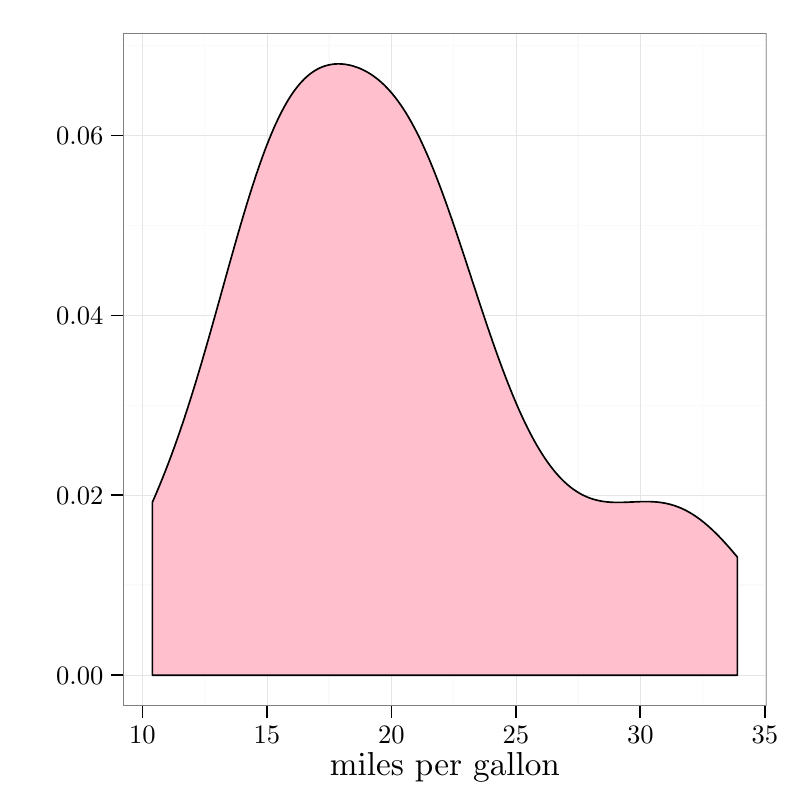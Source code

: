 % Created by tikzDevice version 0.7.0 on 2014-02-17 11:03:07
% !TEX encoding = UTF-8 Unicode
\documentclass{article}
\nonstopmode

\usepackage{tikz}

\usepackage[active,tightpage,psfixbb]{preview}

\PreviewEnvironment{pgfpicture}

\setlength\PreviewBorder{0pt}

\newcommand{\SweaveOpts}[1]{}  % do not interfere with LaTeX
\newcommand{\SweaveInput}[1]{} % because they are not real TeX commands
\newcommand{\Sexpr}[1]{}       % will only be parsed by R


\usepackage{hyperref}
\usepackage{geometry}[0.5in]
\usepackage{amsthm}
\newtheorem{rcode}{R Code}[section]
\newtheorem{GIT}{GIT Example}[section]

\title{Using the Example Environment with \textbf{knitr}}
\author{Alan's Modifications and Notes}

\begin{document}

\begin{tikzpicture}[x=1pt,y=1pt]
\definecolor[named]{fillColor}{rgb}{1.00,1.00,1.00}
\path[use as bounding box,fill=fillColor,fill opacity=0.00] (0,0) rectangle (289.08,289.08);
\begin{scope}
\path[clip] (  0.00,  0.00) rectangle (289.08,289.08);
\definecolor[named]{drawColor}{rgb}{1.00,1.00,1.00}
\definecolor[named]{fillColor}{rgb}{1.00,1.00,1.00}

\path[draw=drawColor,line width= 0.6pt,line join=round,line cap=round,fill=fillColor] ( -0.00,  0.00) rectangle (289.08,289.08);
\end{scope}
\begin{scope}
\path[clip] ( 44.49, 34.03) rectangle (277.04,277.03);
\definecolor[named]{fillColor}{rgb}{1.00,1.00,1.00}

\path[fill=fillColor] ( 44.49, 34.03) rectangle (277.04,277.03);
\definecolor[named]{drawColor}{rgb}{0.98,0.98,0.98}

\path[draw=drawColor,line width= 0.6pt,line join=round] ( 44.49, 77.59) --
	(277.04, 77.59);

\path[draw=drawColor,line width= 0.6pt,line join=round] ( 44.49,142.61) --
	(277.04,142.61);

\path[draw=drawColor,line width= 0.6pt,line join=round] ( 44.49,207.62) --
	(277.04,207.62);

\path[draw=drawColor,line width= 0.6pt,line join=round] ( 44.49,272.64) --
	(277.04,272.64);

\path[draw=drawColor,line width= 0.6pt,line join=round] ( 73.95, 34.03) --
	( 73.95,277.03);

\path[draw=drawColor,line width= 0.6pt,line join=round] (118.93, 34.03) --
	(118.93,277.03);

\path[draw=drawColor,line width= 0.6pt,line join=round] (163.91, 34.03) --
	(163.91,277.03);

\path[draw=drawColor,line width= 0.6pt,line join=round] (208.89, 34.03) --
	(208.89,277.03);

\path[draw=drawColor,line width= 0.6pt,line join=round] (253.87, 34.03) --
	(253.87,277.03);
\definecolor[named]{drawColor}{rgb}{0.90,0.90,0.90}

\path[draw=drawColor,line width= 0.2pt,line join=round] ( 44.49, 45.08) --
	(277.04, 45.08);

\path[draw=drawColor,line width= 0.2pt,line join=round] ( 44.49,110.10) --
	(277.04,110.10);

\path[draw=drawColor,line width= 0.2pt,line join=round] ( 44.49,175.11) --
	(277.04,175.11);

\path[draw=drawColor,line width= 0.2pt,line join=round] ( 44.49,240.13) --
	(277.04,240.13);

\path[draw=drawColor,line width= 0.2pt,line join=round] ( 51.46, 34.03) --
	( 51.46,277.03);

\path[draw=drawColor,line width= 0.2pt,line join=round] ( 96.44, 34.03) --
	( 96.44,277.03);

\path[draw=drawColor,line width= 0.2pt,line join=round] (141.42, 34.03) --
	(141.42,277.03);

\path[draw=drawColor,line width= 0.2pt,line join=round] (186.40, 34.03) --
	(186.40,277.03);

\path[draw=drawColor,line width= 0.2pt,line join=round] (231.38, 34.03) --
	(231.38,277.03);

\path[draw=drawColor,line width= 0.2pt,line join=round] (276.36, 34.03) --
	(276.36,277.03);
\definecolor[named]{drawColor}{rgb}{0.00,0.00,0.00}
\definecolor[named]{fillColor}{rgb}{1.00,0.75,0.80}

\path[draw=drawColor,line width= 0.6pt,line join=round,line cap=round,fill=fillColor] ( 55.06,107.58) --
	( 55.47,108.52) --
	( 55.88,109.47) --
	( 56.30,110.43) --
	( 56.71,111.40) --
	( 57.12,112.39) --
	( 57.54,113.38) --
	( 57.95,114.39) --
	( 58.37,115.40) --
	( 58.78,116.42) --
	( 59.19,117.46) --
	( 59.61,118.51) --
	( 60.02,119.57) --
	( 60.43,120.63) --
	( 60.85,121.72) --
	( 61.26,122.81) --
	( 61.68,123.91) --
	( 62.09,125.03) --
	( 62.50,126.16) --
	( 62.92,127.29) --
	( 63.33,128.45) --
	( 63.74,129.61) --
	( 64.16,130.78) --
	( 64.57,131.97) --
	( 64.99,133.16) --
	( 65.40,134.38) --
	( 65.81,135.59) --
	( 66.23,136.83) --
	( 66.64,138.07) --
	( 67.05,139.33) --
	( 67.47,140.60) --
	( 67.88,141.88) --
	( 68.29,143.17) --
	( 68.71,144.47) --
	( 69.12,145.78) --
	( 69.54,147.10) --
	( 69.95,148.44) --
	( 70.36,149.78) --
	( 70.78,151.14) --
	( 71.19,152.50) --
	( 71.60,153.87) --
	( 72.02,155.25) --
	( 72.43,156.65) --
	( 72.85,158.04) --
	( 73.26,159.45) --
	( 73.67,160.87) --
	( 74.09,162.29) --
	( 74.50,163.73) --
	( 74.91,165.16) --
	( 75.33,166.61) --
	( 75.74,168.06) --
	( 76.16,169.52) --
	( 76.57,170.98) --
	( 76.98,172.45) --
	( 77.40,173.92) --
	( 77.81,175.39) --
	( 78.22,176.87) --
	( 78.64,178.35) --
	( 79.05,179.84) --
	( 79.47,181.32) --
	( 79.88,182.81) --
	( 80.29,184.30) --
	( 80.71,185.78) --
	( 81.12,187.27) --
	( 81.53,188.75) --
	( 81.95,190.24) --
	( 82.36,191.72) --
	( 82.77,193.20) --
	( 83.19,194.67) --
	( 83.60,196.15) --
	( 84.02,197.61) --
	( 84.43,199.07) --
	( 84.84,200.53) --
	( 85.26,201.98) --
	( 85.67,203.42) --
	( 86.08,204.85) --
	( 86.50,206.28) --
	( 86.91,207.70) --
	( 87.33,209.11) --
	( 87.74,210.50) --
	( 88.15,211.89) --
	( 88.57,213.27) --
	( 88.98,214.63) --
	( 89.39,215.99) --
	( 89.81,217.32) --
	( 90.22,218.66) --
	( 90.64,219.96) --
	( 91.05,221.27) --
	( 91.46,222.55) --
	( 91.88,223.82) --
	( 92.29,225.07) --
	( 92.70,226.30) --
	( 93.12,227.53) --
	( 93.53,228.73) --
	( 93.95,229.92) --
	( 94.36,231.08) --
	( 94.77,232.24) --
	( 95.19,233.36) --
	( 95.60,234.48) --
	( 96.01,235.57) --
	( 96.43,236.65) --
	( 96.84,237.70) --
	( 97.25,238.74) --
	( 97.67,239.75) --
	( 98.08,240.75) --
	( 98.50,241.72) --
	( 98.91,242.68) --
	( 99.32,243.62) --
	( 99.74,244.52) --
	(100.15,245.42) --
	(100.56,246.29) --
	(100.98,247.14) --
	(101.39,247.97) --
	(101.81,248.78) --
	(102.22,249.56) --
	(102.63,250.33) --
	(103.05,251.07) --
	(103.46,251.80) --
	(103.87,252.50) --
	(104.29,253.18) --
	(104.70,253.85) --
	(105.12,254.48) --
	(105.53,255.11) --
	(105.94,255.71) --
	(106.36,256.29) --
	(106.77,256.85) --
	(107.18,257.39) --
	(107.60,257.91) --
	(108.01,258.41) --
	(108.43,258.90) --
	(108.84,259.36) --
	(109.25,259.81) --
	(109.67,260.23) --
	(110.08,260.65) --
	(110.49,261.04) --
	(110.91,261.41) --
	(111.32,261.77) --
	(111.73,262.11) --
	(112.15,262.43) --
	(112.56,262.74) --
	(112.98,263.03) --
	(113.39,263.31) --
	(113.80,263.57) --
	(114.22,263.81) --
	(114.63,264.05) --
	(115.04,264.26) --
	(115.46,264.47) --
	(115.87,264.65) --
	(116.29,264.83) --
	(116.70,264.99) --
	(117.11,265.14) --
	(117.53,265.27) --
	(117.94,265.39) --
	(118.35,265.51) --
	(118.77,265.60) --
	(119.18,265.69) --
	(119.60,265.76) --
	(120.01,265.83) --
	(120.42,265.88) --
	(120.84,265.93) --
	(121.25,265.96) --
	(121.66,265.98) --
	(122.08,265.99) --
	(122.49,265.99) --
	(122.91,265.98) --
	(123.32,265.96) --
	(123.73,265.94) --
	(124.15,265.89) --
	(124.56,265.85) --
	(124.97,265.79) --
	(125.39,265.72) --
	(125.80,265.65) --
	(126.21,265.56) --
	(126.63,265.47) --
	(127.04,265.37) --
	(127.46,265.25) --
	(127.87,265.13) --
	(128.28,265.00) --
	(128.70,264.86) --
	(129.11,264.72) --
	(129.52,264.55) --
	(129.94,264.39) --
	(130.35,264.21) --
	(130.77,264.03) --
	(131.18,263.83) --
	(131.59,263.63) --
	(132.01,263.41) --
	(132.42,263.19) --
	(132.83,262.95) --
	(133.25,262.71) --
	(133.66,262.46) --
	(134.08,262.19) --
	(134.49,261.92) --
	(134.90,261.63) --
	(135.32,261.33) --
	(135.73,261.02) --
	(136.14,260.71) --
	(136.56,260.38) --
	(136.97,260.03) --
	(137.39,259.68) --
	(137.80,259.31) --
	(138.21,258.94) --
	(138.63,258.55) --
	(139.04,258.15) --
	(139.45,257.73) --
	(139.87,257.31) --
	(140.28,256.86) --
	(140.69,256.41) --
	(141.11,255.94) --
	(141.52,255.46) --
	(141.94,254.97) --
	(142.35,254.46) --
	(142.76,253.94) --
	(143.18,253.40) --
	(143.59,252.86) --
	(144.00,252.29) --
	(144.42,251.71) --
	(144.83,251.11) --
	(145.25,250.51) --
	(145.66,249.88) --
	(146.07,249.24) --
	(146.49,248.59) --
	(146.90,247.92) --
	(147.31,247.24) --
	(147.73,246.53) --
	(148.14,245.82) --
	(148.56,245.09) --
	(148.97,244.35) --
	(149.38,243.58) --
	(149.80,242.81) --
	(150.21,242.01) --
	(150.62,241.20) --
	(151.04,240.38) --
	(151.45,239.54) --
	(151.87,238.69) --
	(152.28,237.82) --
	(152.69,236.94) --
	(153.11,236.03) --
	(153.52,235.12) --
	(153.93,234.19) --
	(154.35,233.25) --
	(154.76,232.29) --
	(155.18,231.32) --
	(155.59,230.33) --
	(156.00,229.33) --
	(156.42,228.32) --
	(156.83,227.29) --
	(157.24,226.25) --
	(157.66,225.20) --
	(158.07,224.14) --
	(158.48,223.06) --
	(158.90,221.97) --
	(159.31,220.87) --
	(159.73,219.76) --
	(160.14,218.63) --
	(160.55,217.50) --
	(160.97,216.35) --
	(161.38,215.20) --
	(161.79,214.04) --
	(162.21,212.86) --
	(162.62,211.68) --
	(163.04,210.49) --
	(163.45,209.30) --
	(163.86,208.09) --
	(164.28,206.88) --
	(164.69,205.66) --
	(165.10,204.44) --
	(165.52,203.20) --
	(165.93,201.97) --
	(166.35,200.73) --
	(166.76,199.48) --
	(167.17,198.23) --
	(167.59,196.98) --
	(168.00,195.73) --
	(168.41,194.47) --
	(168.83,193.21) --
	(169.24,191.95) --
	(169.66,190.68) --
	(170.07,189.42) --
	(170.48,188.15) --
	(170.90,186.89) --
	(171.31,185.63) --
	(171.72,184.37) --
	(172.14,183.11) --
	(172.55,181.85) --
	(172.96,180.59) --
	(173.38,179.34) --
	(173.79,178.09) --
	(174.21,176.85) --
	(174.62,175.61) --
	(175.03,174.37) --
	(175.45,173.14) --
	(175.86,171.91) --
	(176.27,170.69) --
	(176.69,169.48) --
	(177.10,168.27) --
	(177.52,167.08) --
	(177.93,165.88) --
	(178.34,164.70) --
	(178.76,163.52) --
	(179.17,162.36) --
	(179.58,161.20) --
	(180.00,160.05) --
	(180.41,158.91) --
	(180.83,157.78) --
	(181.24,156.66) --
	(181.65,155.55) --
	(182.07,154.45) --
	(182.48,153.36) --
	(182.89,152.29) --
	(183.31,151.22) --
	(183.72,150.17) --
	(184.14,149.12) --
	(184.55,148.09) --
	(184.96,147.07) --
	(185.38,146.07) --
	(185.79,145.08) --
	(186.20,144.09) --
	(186.62,143.13) --
	(187.03,142.17) --
	(187.44,141.23) --
	(187.86,140.30) --
	(188.27,139.39) --
	(188.69,138.49) --
	(189.10,137.60) --
	(189.51,136.73) --
	(189.93,135.87) --
	(190.34,135.02) --
	(190.75,134.19) --
	(191.17,133.37) --
	(191.58,132.56) --
	(192.00,131.78) --
	(192.41,131.00) --
	(192.82,130.24) --
	(193.24,129.49) --
	(193.65,128.76) --
	(194.06,128.04) --
	(194.48,127.34) --
	(194.89,126.64) --
	(195.31,125.97) --
	(195.72,125.31) --
	(196.13,124.65) --
	(196.55,124.02) --
	(196.96,123.40) --
	(197.37,122.80) --
	(197.79,122.20) --
	(198.20,121.62) --
	(198.62,121.06) --
	(199.03,120.51) --
	(199.44,119.97) --
	(199.86,119.44) --
	(200.27,118.93) --
	(200.68,118.43) --
	(201.10,117.95) --
	(201.51,117.48) --
	(201.92,117.02) --
	(202.34,116.57) --
	(202.75,116.15) --
	(203.17,115.72) --
	(203.58,115.32) --
	(203.99,114.92) --
	(204.41,114.54) --
	(204.82,114.17) --
	(205.23,113.81) --
	(205.65,113.47) --
	(206.06,113.13) --
	(206.48,112.81) --
	(206.89,112.50) --
	(207.30,112.20) --
	(207.72,111.91) --
	(208.13,111.64) --
	(208.54,111.37) --
	(208.96,111.12) --
	(209.37,110.87) --
	(209.79,110.64) --
	(210.20,110.41) --
	(210.61,110.20) --
	(211.03,110.00) --
	(211.44,109.80) --
	(211.85,109.62) --
	(212.27,109.44) --
	(212.68,109.28) --
	(213.10,109.12) --
	(213.51,108.97) --
	(213.92,108.83) --
	(214.34,108.70) --
	(214.75,108.58) --
	(215.16,108.47) --
	(215.58,108.36) --
	(215.99,108.26) --
	(216.40,108.17) --
	(216.82,108.09) --
	(217.23,108.01) --
	(217.65,107.94) --
	(218.06,107.88) --
	(218.47,107.82) --
	(218.89,107.77) --
	(219.30,107.72) --
	(219.71,107.68) --
	(220.13,107.65) --
	(220.54,107.61) --
	(220.96,107.59) --
	(221.37,107.57) --
	(221.78,107.55) --
	(222.20,107.54) --
	(222.61,107.53) --
	(223.02,107.53) --
	(223.44,107.53) --
	(223.85,107.53) --
	(224.27,107.54) --
	(224.68,107.54) --
	(225.09,107.55) --
	(225.51,107.57) --
	(225.92,107.58) --
	(226.33,107.59) --
	(226.75,107.61) --
	(227.16,107.63) --
	(227.58,107.65) --
	(227.99,107.66) --
	(228.40,107.68) --
	(228.82,107.70) --
	(229.23,107.72) --
	(229.64,107.74) --
	(230.06,107.76) --
	(230.47,107.77) --
	(230.89,107.79) --
	(231.30,107.80) --
	(231.71,107.81) --
	(232.13,107.82) --
	(232.54,107.83) --
	(232.95,107.83) --
	(233.37,107.83) --
	(233.78,107.83) --
	(234.19,107.83) --
	(234.61,107.82) --
	(235.02,107.81) --
	(235.44,107.79) --
	(235.85,107.78) --
	(236.26,107.75) --
	(236.68,107.72) --
	(237.09,107.69) --
	(237.50,107.65) --
	(237.92,107.61) --
	(238.33,107.56) --
	(238.75,107.50) --
	(239.16,107.44) --
	(239.57,107.38) --
	(239.99,107.30) --
	(240.40,107.23) --
	(240.81,107.14) --
	(241.23,107.05) --
	(241.64,106.95) --
	(242.06,106.85) --
	(242.47,106.74) --
	(242.88,106.62) --
	(243.30,106.49) --
	(243.71,106.36) --
	(244.12,106.22) --
	(244.54,106.07) --
	(244.95,105.92) --
	(245.37,105.75) --
	(245.78,105.59) --
	(246.19,105.41) --
	(246.61,105.22) --
	(247.02,105.03) --
	(247.43,104.83) --
	(247.85,104.62) --
	(248.26,104.40) --
	(248.67,104.18) --
	(249.09,103.94) --
	(249.50,103.70) --
	(249.92,103.45) --
	(250.33,103.20) --
	(250.74,102.93) --
	(251.16,102.66) --
	(251.57,102.38) --
	(251.98,102.09) --
	(252.40,101.79) --
	(252.81,101.49) --
	(253.23,101.18) --
	(253.64,100.86) --
	(254.05,100.53) --
	(254.47,100.20) --
	(254.88, 99.86) --
	(255.29, 99.50) --
	(255.71, 99.15) --
	(256.12, 98.78) --
	(256.54, 98.41) --
	(256.95, 98.03) --
	(257.36, 97.65) --
	(257.78, 97.26) --
	(258.19, 96.86) --
	(258.60, 96.46) --
	(259.02, 96.04) --
	(259.43, 95.63) --
	(259.85, 95.20) --
	(260.26, 94.78) --
	(260.67, 94.34) --
	(261.09, 93.90) --
	(261.50, 93.45) --
	(261.91, 93.00) --
	(262.33, 92.54) --
	(262.74, 92.08) --
	(263.15, 91.62) --
	(263.57, 91.15) --
	(263.98, 90.67) --
	(264.40, 90.19) --
	(264.81, 89.71) --
	(265.22, 89.22) --
	(265.64, 88.73) --
	(266.05, 88.23) --
	(266.46, 87.74) --
	(266.46, 45.08) --
	(266.05, 45.08) --
	(265.64, 45.08) --
	(265.22, 45.08) --
	(264.81, 45.08) --
	(264.40, 45.08) --
	(263.98, 45.08) --
	(263.57, 45.08) --
	(263.15, 45.08) --
	(262.74, 45.08) --
	(262.33, 45.08) --
	(261.91, 45.08) --
	(261.50, 45.08) --
	(261.09, 45.08) --
	(260.67, 45.08) --
	(260.26, 45.08) --
	(259.85, 45.08) --
	(259.43, 45.08) --
	(259.02, 45.08) --
	(258.60, 45.08) --
	(258.19, 45.08) --
	(257.78, 45.08) --
	(257.36, 45.08) --
	(256.95, 45.08) --
	(256.54, 45.08) --
	(256.12, 45.08) --
	(255.71, 45.08) --
	(255.29, 45.08) --
	(254.88, 45.08) --
	(254.47, 45.08) --
	(254.05, 45.08) --
	(253.64, 45.08) --
	(253.23, 45.08) --
	(252.81, 45.08) --
	(252.40, 45.08) --
	(251.98, 45.08) --
	(251.57, 45.08) --
	(251.16, 45.08) --
	(250.74, 45.08) --
	(250.33, 45.08) --
	(249.92, 45.08) --
	(249.50, 45.08) --
	(249.09, 45.08) --
	(248.67, 45.08) --
	(248.26, 45.08) --
	(247.85, 45.08) --
	(247.43, 45.08) --
	(247.02, 45.08) --
	(246.61, 45.08) --
	(246.19, 45.08) --
	(245.78, 45.08) --
	(245.37, 45.08) --
	(244.95, 45.08) --
	(244.54, 45.08) --
	(244.12, 45.08) --
	(243.71, 45.08) --
	(243.30, 45.08) --
	(242.88, 45.08) --
	(242.47, 45.08) --
	(242.06, 45.08) --
	(241.64, 45.08) --
	(241.23, 45.08) --
	(240.81, 45.08) --
	(240.40, 45.08) --
	(239.99, 45.08) --
	(239.57, 45.08) --
	(239.16, 45.08) --
	(238.75, 45.08) --
	(238.33, 45.08) --
	(237.92, 45.08) --
	(237.50, 45.08) --
	(237.09, 45.08) --
	(236.68, 45.08) --
	(236.26, 45.08) --
	(235.85, 45.08) --
	(235.44, 45.08) --
	(235.02, 45.08) --
	(234.61, 45.08) --
	(234.19, 45.08) --
	(233.78, 45.08) --
	(233.37, 45.08) --
	(232.95, 45.08) --
	(232.54, 45.08) --
	(232.13, 45.08) --
	(231.71, 45.08) --
	(231.30, 45.08) --
	(230.89, 45.08) --
	(230.47, 45.08) --
	(230.06, 45.08) --
	(229.64, 45.08) --
	(229.23, 45.08) --
	(228.82, 45.08) --
	(228.40, 45.08) --
	(227.99, 45.08) --
	(227.58, 45.08) --
	(227.16, 45.08) --
	(226.75, 45.08) --
	(226.33, 45.08) --
	(225.92, 45.08) --
	(225.51, 45.08) --
	(225.09, 45.08) --
	(224.68, 45.08) --
	(224.27, 45.08) --
	(223.85, 45.08) --
	(223.44, 45.08) --
	(223.02, 45.08) --
	(222.61, 45.08) --
	(222.20, 45.08) --
	(221.78, 45.08) --
	(221.37, 45.08) --
	(220.96, 45.08) --
	(220.54, 45.08) --
	(220.13, 45.08) --
	(219.71, 45.08) --
	(219.30, 45.08) --
	(218.89, 45.08) --
	(218.47, 45.08) --
	(218.06, 45.08) --
	(217.65, 45.08) --
	(217.23, 45.08) --
	(216.82, 45.08) --
	(216.40, 45.08) --
	(215.99, 45.08) --
	(215.58, 45.08) --
	(215.16, 45.08) --
	(214.75, 45.08) --
	(214.34, 45.08) --
	(213.92, 45.08) --
	(213.51, 45.08) --
	(213.10, 45.08) --
	(212.68, 45.08) --
	(212.27, 45.08) --
	(211.85, 45.08) --
	(211.44, 45.08) --
	(211.03, 45.08) --
	(210.61, 45.08) --
	(210.20, 45.08) --
	(209.79, 45.08) --
	(209.37, 45.08) --
	(208.96, 45.08) --
	(208.54, 45.08) --
	(208.13, 45.08) --
	(207.72, 45.08) --
	(207.30, 45.08) --
	(206.89, 45.08) --
	(206.48, 45.08) --
	(206.06, 45.08) --
	(205.65, 45.08) --
	(205.23, 45.08) --
	(204.82, 45.08) --
	(204.41, 45.08) --
	(203.99, 45.08) --
	(203.58, 45.08) --
	(203.17, 45.08) --
	(202.75, 45.08) --
	(202.34, 45.08) --
	(201.92, 45.08) --
	(201.51, 45.08) --
	(201.10, 45.08) --
	(200.68, 45.08) --
	(200.27, 45.08) --
	(199.86, 45.08) --
	(199.44, 45.08) --
	(199.03, 45.08) --
	(198.62, 45.08) --
	(198.20, 45.08) --
	(197.79, 45.08) --
	(197.37, 45.08) --
	(196.96, 45.08) --
	(196.55, 45.08) --
	(196.13, 45.08) --
	(195.72, 45.08) --
	(195.31, 45.08) --
	(194.89, 45.08) --
	(194.48, 45.08) --
	(194.06, 45.08) --
	(193.65, 45.08) --
	(193.24, 45.08) --
	(192.82, 45.08) --
	(192.41, 45.08) --
	(192.00, 45.08) --
	(191.58, 45.08) --
	(191.17, 45.08) --
	(190.75, 45.08) --
	(190.34, 45.08) --
	(189.93, 45.08) --
	(189.51, 45.08) --
	(189.10, 45.08) --
	(188.69, 45.08) --
	(188.27, 45.08) --
	(187.86, 45.08) --
	(187.44, 45.08) --
	(187.03, 45.08) --
	(186.62, 45.08) --
	(186.20, 45.08) --
	(185.79, 45.08) --
	(185.38, 45.08) --
	(184.96, 45.08) --
	(184.55, 45.08) --
	(184.14, 45.08) --
	(183.72, 45.08) --
	(183.31, 45.08) --
	(182.89, 45.08) --
	(182.48, 45.08) --
	(182.07, 45.08) --
	(181.65, 45.08) --
	(181.24, 45.08) --
	(180.83, 45.08) --
	(180.41, 45.08) --
	(180.00, 45.08) --
	(179.58, 45.08) --
	(179.17, 45.08) --
	(178.76, 45.08) --
	(178.34, 45.08) --
	(177.93, 45.08) --
	(177.52, 45.08) --
	(177.10, 45.08) --
	(176.69, 45.08) --
	(176.27, 45.08) --
	(175.86, 45.08) --
	(175.45, 45.08) --
	(175.03, 45.08) --
	(174.62, 45.08) --
	(174.21, 45.08) --
	(173.79, 45.08) --
	(173.38, 45.08) --
	(172.96, 45.08) --
	(172.55, 45.08) --
	(172.14, 45.08) --
	(171.72, 45.08) --
	(171.31, 45.08) --
	(170.90, 45.08) --
	(170.48, 45.08) --
	(170.07, 45.08) --
	(169.66, 45.08) --
	(169.24, 45.08) --
	(168.83, 45.08) --
	(168.41, 45.08) --
	(168.00, 45.08) --
	(167.59, 45.08) --
	(167.17, 45.08) --
	(166.76, 45.08) --
	(166.35, 45.08) --
	(165.93, 45.08) --
	(165.52, 45.08) --
	(165.10, 45.08) --
	(164.69, 45.08) --
	(164.28, 45.08) --
	(163.86, 45.08) --
	(163.45, 45.08) --
	(163.04, 45.08) --
	(162.62, 45.08) --
	(162.21, 45.08) --
	(161.79, 45.08) --
	(161.38, 45.08) --
	(160.97, 45.08) --
	(160.55, 45.08) --
	(160.14, 45.08) --
	(159.73, 45.08) --
	(159.31, 45.08) --
	(158.90, 45.08) --
	(158.48, 45.08) --
	(158.07, 45.08) --
	(157.66, 45.08) --
	(157.24, 45.08) --
	(156.83, 45.08) --
	(156.42, 45.08) --
	(156.00, 45.08) --
	(155.59, 45.08) --
	(155.18, 45.08) --
	(154.76, 45.08) --
	(154.35, 45.08) --
	(153.93, 45.08) --
	(153.52, 45.08) --
	(153.11, 45.08) --
	(152.69, 45.08) --
	(152.28, 45.08) --
	(151.87, 45.08) --
	(151.45, 45.08) --
	(151.04, 45.08) --
	(150.62, 45.08) --
	(150.21, 45.08) --
	(149.80, 45.08) --
	(149.38, 45.08) --
	(148.97, 45.08) --
	(148.56, 45.08) --
	(148.14, 45.08) --
	(147.73, 45.08) --
	(147.31, 45.08) --
	(146.90, 45.08) --
	(146.49, 45.08) --
	(146.07, 45.08) --
	(145.66, 45.08) --
	(145.25, 45.08) --
	(144.83, 45.08) --
	(144.42, 45.08) --
	(144.00, 45.08) --
	(143.59, 45.08) --
	(143.18, 45.08) --
	(142.76, 45.08) --
	(142.35, 45.08) --
	(141.94, 45.08) --
	(141.52, 45.08) --
	(141.11, 45.08) --
	(140.69, 45.08) --
	(140.28, 45.08) --
	(139.87, 45.08) --
	(139.45, 45.08) --
	(139.04, 45.08) --
	(138.63, 45.08) --
	(138.21, 45.08) --
	(137.80, 45.08) --
	(137.39, 45.08) --
	(136.97, 45.08) --
	(136.56, 45.08) --
	(136.14, 45.08) --
	(135.73, 45.08) --
	(135.32, 45.08) --
	(134.90, 45.08) --
	(134.49, 45.08) --
	(134.08, 45.08) --
	(133.66, 45.08) --
	(133.25, 45.08) --
	(132.83, 45.08) --
	(132.42, 45.08) --
	(132.01, 45.08) --
	(131.59, 45.08) --
	(131.18, 45.08) --
	(130.77, 45.08) --
	(130.35, 45.08) --
	(129.94, 45.08) --
	(129.52, 45.08) --
	(129.11, 45.08) --
	(128.70, 45.08) --
	(128.28, 45.08) --
	(127.87, 45.08) --
	(127.46, 45.08) --
	(127.04, 45.08) --
	(126.63, 45.08) --
	(126.21, 45.08) --
	(125.80, 45.08) --
	(125.39, 45.08) --
	(124.97, 45.08) --
	(124.56, 45.08) --
	(124.15, 45.08) --
	(123.73, 45.08) --
	(123.32, 45.08) --
	(122.91, 45.08) --
	(122.49, 45.08) --
	(122.08, 45.08) --
	(121.66, 45.08) --
	(121.25, 45.08) --
	(120.84, 45.08) --
	(120.42, 45.08) --
	(120.01, 45.08) --
	(119.60, 45.08) --
	(119.18, 45.08) --
	(118.77, 45.08) --
	(118.35, 45.08) --
	(117.94, 45.08) --
	(117.53, 45.08) --
	(117.11, 45.08) --
	(116.70, 45.08) --
	(116.29, 45.08) --
	(115.87, 45.08) --
	(115.46, 45.08) --
	(115.04, 45.08) --
	(114.63, 45.08) --
	(114.22, 45.08) --
	(113.80, 45.08) --
	(113.39, 45.08) --
	(112.98, 45.08) --
	(112.56, 45.08) --
	(112.15, 45.08) --
	(111.73, 45.08) --
	(111.32, 45.08) --
	(110.91, 45.08) --
	(110.49, 45.08) --
	(110.08, 45.08) --
	(109.67, 45.08) --
	(109.25, 45.08) --
	(108.84, 45.08) --
	(108.43, 45.08) --
	(108.01, 45.08) --
	(107.60, 45.08) --
	(107.18, 45.08) --
	(106.77, 45.08) --
	(106.36, 45.08) --
	(105.94, 45.08) --
	(105.53, 45.08) --
	(105.12, 45.08) --
	(104.70, 45.08) --
	(104.29, 45.08) --
	(103.87, 45.08) --
	(103.46, 45.08) --
	(103.05, 45.08) --
	(102.63, 45.08) --
	(102.22, 45.08) --
	(101.81, 45.08) --
	(101.39, 45.08) --
	(100.98, 45.08) --
	(100.56, 45.08) --
	(100.15, 45.08) --
	( 99.74, 45.08) --
	( 99.32, 45.08) --
	( 98.91, 45.08) --
	( 98.50, 45.08) --
	( 98.08, 45.08) --
	( 97.67, 45.08) --
	( 97.25, 45.08) --
	( 96.84, 45.08) --
	( 96.43, 45.08) --
	( 96.01, 45.08) --
	( 95.60, 45.08) --
	( 95.19, 45.08) --
	( 94.77, 45.08) --
	( 94.36, 45.08) --
	( 93.95, 45.08) --
	( 93.53, 45.08) --
	( 93.12, 45.08) --
	( 92.70, 45.08) --
	( 92.29, 45.08) --
	( 91.88, 45.08) --
	( 91.46, 45.08) --
	( 91.05, 45.08) --
	( 90.64, 45.08) --
	( 90.22, 45.08) --
	( 89.81, 45.08) --
	( 89.39, 45.08) --
	( 88.98, 45.08) --
	( 88.57, 45.08) --
	( 88.15, 45.08) --
	( 87.74, 45.08) --
	( 87.33, 45.08) --
	( 86.91, 45.08) --
	( 86.50, 45.08) --
	( 86.08, 45.08) --
	( 85.67, 45.08) --
	( 85.26, 45.08) --
	( 84.84, 45.08) --
	( 84.43, 45.08) --
	( 84.02, 45.08) --
	( 83.60, 45.08) --
	( 83.19, 45.08) --
	( 82.77, 45.08) --
	( 82.36, 45.08) --
	( 81.95, 45.08) --
	( 81.53, 45.08) --
	( 81.12, 45.08) --
	( 80.71, 45.08) --
	( 80.29, 45.08) --
	( 79.88, 45.08) --
	( 79.47, 45.08) --
	( 79.05, 45.08) --
	( 78.64, 45.08) --
	( 78.22, 45.08) --
	( 77.81, 45.08) --
	( 77.40, 45.08) --
	( 76.98, 45.08) --
	( 76.57, 45.08) --
	( 76.16, 45.08) --
	( 75.74, 45.08) --
	( 75.33, 45.08) --
	( 74.91, 45.08) --
	( 74.50, 45.08) --
	( 74.09, 45.08) --
	( 73.67, 45.08) --
	( 73.26, 45.08) --
	( 72.85, 45.08) --
	( 72.43, 45.08) --
	( 72.02, 45.08) --
	( 71.60, 45.08) --
	( 71.19, 45.08) --
	( 70.78, 45.08) --
	( 70.36, 45.08) --
	( 69.95, 45.08) --
	( 69.54, 45.08) --
	( 69.12, 45.08) --
	( 68.71, 45.08) --
	( 68.29, 45.08) --
	( 67.88, 45.08) --
	( 67.47, 45.08) --
	( 67.05, 45.08) --
	( 66.64, 45.08) --
	( 66.23, 45.08) --
	( 65.81, 45.08) --
	( 65.40, 45.08) --
	( 64.99, 45.08) --
	( 64.57, 45.08) --
	( 64.16, 45.08) --
	( 63.74, 45.08) --
	( 63.33, 45.08) --
	( 62.92, 45.08) --
	( 62.50, 45.08) --
	( 62.09, 45.08) --
	( 61.68, 45.08) --
	( 61.26, 45.08) --
	( 60.85, 45.08) --
	( 60.43, 45.08) --
	( 60.02, 45.08) --
	( 59.61, 45.08) --
	( 59.19, 45.08) --
	( 58.78, 45.08) --
	( 58.37, 45.08) --
	( 57.95, 45.08) --
	( 57.54, 45.08) --
	( 57.12, 45.08) --
	( 56.71, 45.08) --
	( 56.30, 45.08) --
	( 55.88, 45.08) --
	( 55.47, 45.08) --
	( 55.06, 45.08) --
	cycle;
\definecolor[named]{drawColor}{rgb}{0.50,0.50,0.50}

\path[draw=drawColor,line width= 0.6pt,line join=round,line cap=round] ( 44.49, 34.03) rectangle (277.04,277.03);
\end{scope}
\begin{scope}
\path[clip] (  0.00,  0.00) rectangle (289.08,289.08);
\definecolor[named]{drawColor}{rgb}{0.00,0.00,0.00}

\node[text=drawColor,anchor=base east,inner sep=0pt, outer sep=0pt, scale=  0.96] at ( 37.37, 41.77) {0.00};

\node[text=drawColor,anchor=base east,inner sep=0pt, outer sep=0pt, scale=  0.96] at ( 37.37,106.79) {0.02};

\node[text=drawColor,anchor=base east,inner sep=0pt, outer sep=0pt, scale=  0.96] at ( 37.37,171.81) {0.04};

\node[text=drawColor,anchor=base east,inner sep=0pt, outer sep=0pt, scale=  0.96] at ( 37.37,236.83) {0.06};
\end{scope}
\begin{scope}
\path[clip] (  0.00,  0.00) rectangle (289.08,289.08);
\definecolor[named]{drawColor}{rgb}{0.00,0.00,0.00}

\path[draw=drawColor,line width= 0.6pt,line join=round] ( 40.22, 45.08) --
	( 44.49, 45.08);

\path[draw=drawColor,line width= 0.6pt,line join=round] ( 40.22,110.10) --
	( 44.49,110.10);

\path[draw=drawColor,line width= 0.6pt,line join=round] ( 40.22,175.11) --
	( 44.49,175.11);

\path[draw=drawColor,line width= 0.6pt,line join=round] ( 40.22,240.13) --
	( 44.49,240.13);
\end{scope}
\begin{scope}
\path[clip] (  0.00,  0.00) rectangle (289.08,289.08);
\definecolor[named]{drawColor}{rgb}{0.00,0.00,0.00}

\path[draw=drawColor,line width= 0.6pt,line join=round] ( 51.46, 29.77) --
	( 51.46, 34.03);

\path[draw=drawColor,line width= 0.6pt,line join=round] ( 96.44, 29.77) --
	( 96.44, 34.03);

\path[draw=drawColor,line width= 0.6pt,line join=round] (141.42, 29.77) --
	(141.42, 34.03);

\path[draw=drawColor,line width= 0.6pt,line join=round] (186.40, 29.77) --
	(186.40, 34.03);

\path[draw=drawColor,line width= 0.6pt,line join=round] (231.38, 29.77) --
	(231.38, 34.03);

\path[draw=drawColor,line width= 0.6pt,line join=round] (276.36, 29.77) --
	(276.36, 34.03);
\end{scope}
\begin{scope}
\path[clip] (  0.00,  0.00) rectangle (289.08,289.08);
\definecolor[named]{drawColor}{rgb}{0.00,0.00,0.00}

\node[text=drawColor,anchor=base,inner sep=0pt, outer sep=0pt, scale=  0.96] at ( 51.46, 20.31) {10};

\node[text=drawColor,anchor=base,inner sep=0pt, outer sep=0pt, scale=  0.96] at ( 96.44, 20.31) {15};

\node[text=drawColor,anchor=base,inner sep=0pt, outer sep=0pt, scale=  0.96] at (141.42, 20.31) {20};

\node[text=drawColor,anchor=base,inner sep=0pt, outer sep=0pt, scale=  0.96] at (186.40, 20.31) {25};

\node[text=drawColor,anchor=base,inner sep=0pt, outer sep=0pt, scale=  0.96] at (231.38, 20.31) {30};

\node[text=drawColor,anchor=base,inner sep=0pt, outer sep=0pt, scale=  0.96] at (276.36, 20.31) {35};
\end{scope}
\begin{scope}
\path[clip] (  0.00,  0.00) rectangle (289.08,289.08);
\definecolor[named]{drawColor}{rgb}{0.00,0.00,0.00}

\node[text=drawColor,anchor=base,inner sep=0pt, outer sep=0pt, scale=  1.20] at (160.76,  9.03) {miles per gallon};
\end{scope}
\end{tikzpicture}

\end{document}

